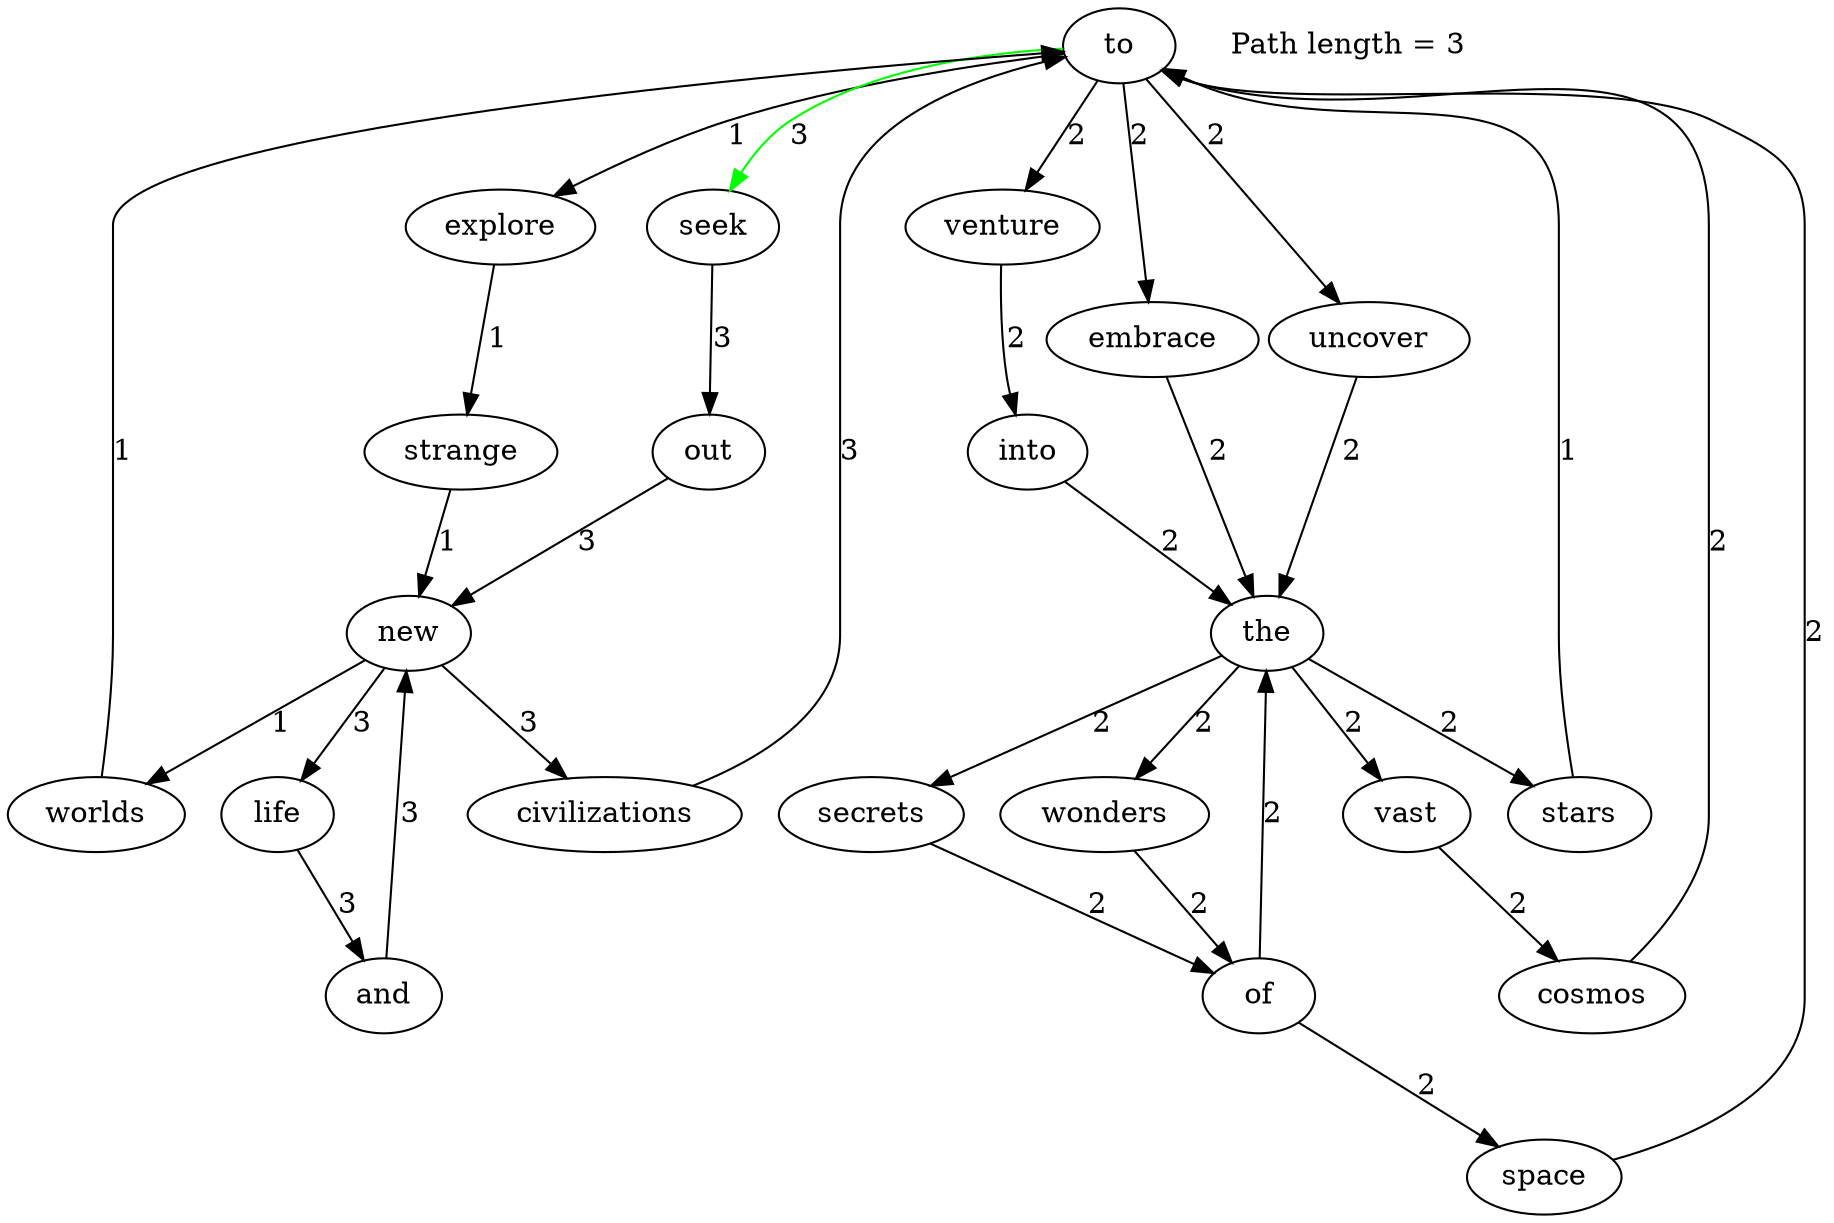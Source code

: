 digraph G {
    "to" [root=true];
    "new" -> "worlds" [label="1"];
    "new" -> "civilizations" [label="3"];
    "new" -> "life" [label="3"];
    "worlds" -> "to" [label="1"];
    "explore" -> "strange" [label="1"];
    "embrace" -> "the" [label="2"];
    "cosmos" -> "to" [label="2"];
    "uncover" -> "the" [label="2"];
    "stars" -> "to" [label="1"];
    "seek" -> "out" [label="3"];
    "secrets" -> "of" [label="2"];
    "strange" -> "new" [label="1"];
    "life" -> "and" [label="3"];
    "venture" -> "into" [label="2"];
    "space" -> "to" [label="2"];
    "out" -> "new" [label="3"];
    "the" -> "wonders" [label="2"];
    "the" -> "vast" [label="2"];
    "the" -> "stars" [label="2"];
    "the" -> "secrets" [label="2"];
    "into" -> "the" [label="2"];
    "wonders" -> "of" [label="2"];
    "and" -> "new" [label="3"];
    "of" -> "the" [label="2"];
    "of" -> "space" [label="2"];
    "to" -> "explore" [label="1"];
    "to" -> "embrace" [label="2"];
    "to" -> "uncover" [label="2"];
    "to" -> "seek" [label="3", color="green"];
    "to" -> "venture" [label="2"];
    "vast" -> "cosmos" [label="2"];
    "civilizations" -> "to" [label="3"];
    "Path length = 3" [label="Path length = 3", color="black", shape=none];
}
